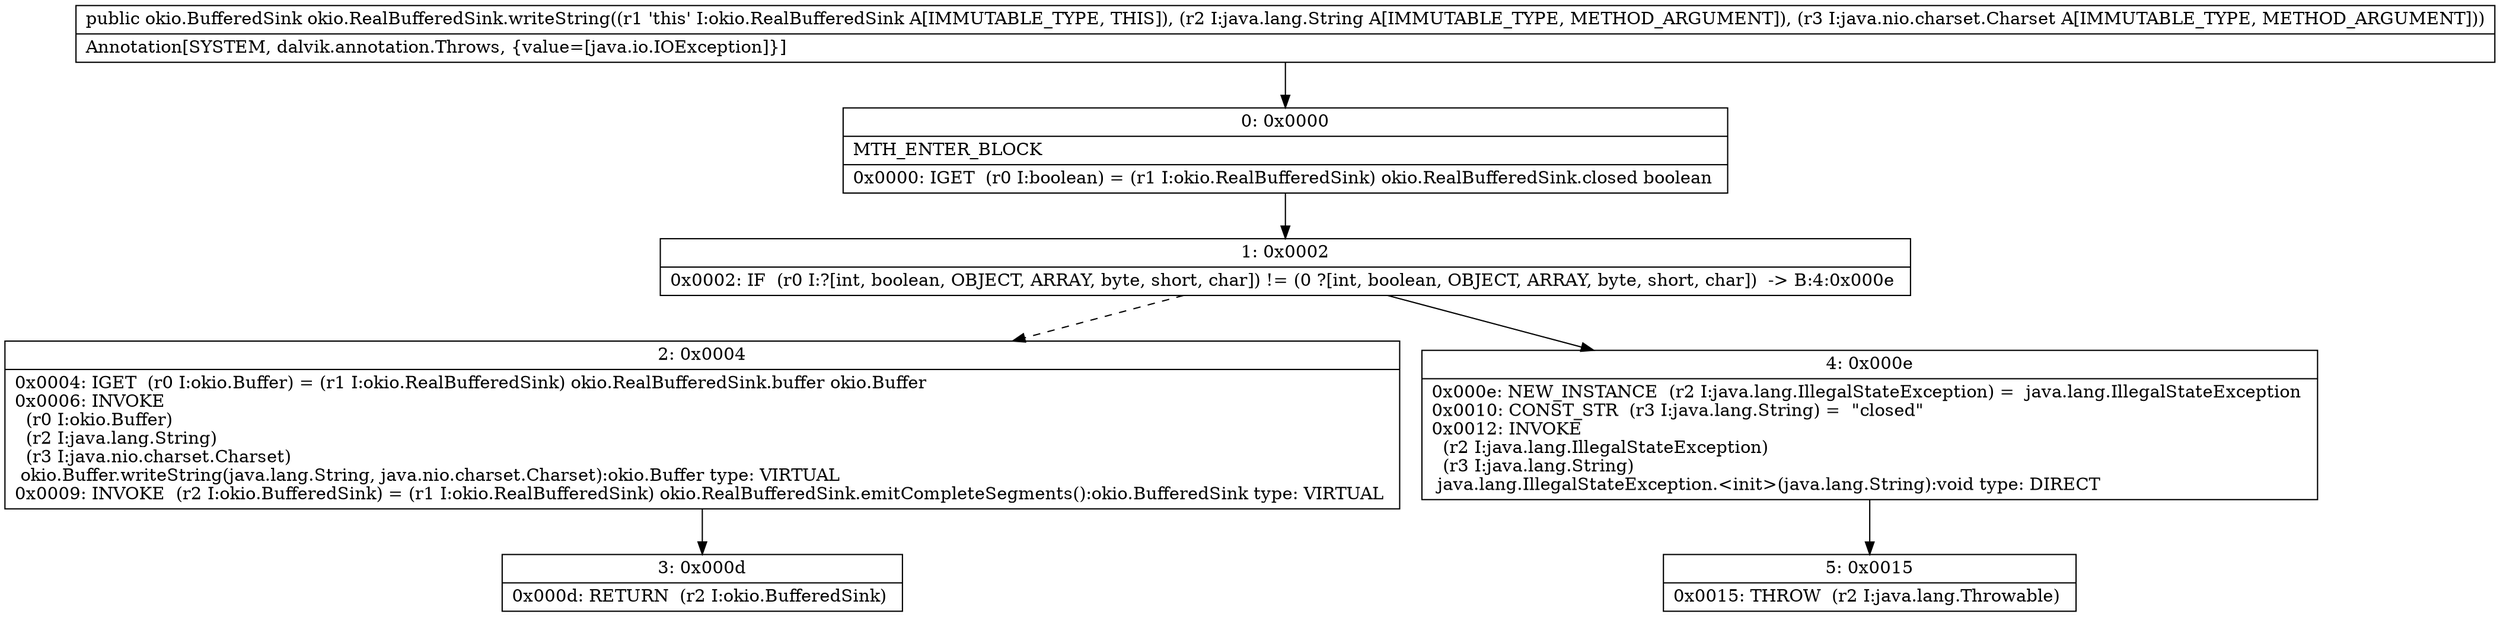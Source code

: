 digraph "CFG forokio.RealBufferedSink.writeString(Ljava\/lang\/String;Ljava\/nio\/charset\/Charset;)Lokio\/BufferedSink;" {
Node_0 [shape=record,label="{0\:\ 0x0000|MTH_ENTER_BLOCK\l|0x0000: IGET  (r0 I:boolean) = (r1 I:okio.RealBufferedSink) okio.RealBufferedSink.closed boolean \l}"];
Node_1 [shape=record,label="{1\:\ 0x0002|0x0002: IF  (r0 I:?[int, boolean, OBJECT, ARRAY, byte, short, char]) != (0 ?[int, boolean, OBJECT, ARRAY, byte, short, char])  \-\> B:4:0x000e \l}"];
Node_2 [shape=record,label="{2\:\ 0x0004|0x0004: IGET  (r0 I:okio.Buffer) = (r1 I:okio.RealBufferedSink) okio.RealBufferedSink.buffer okio.Buffer \l0x0006: INVOKE  \l  (r0 I:okio.Buffer)\l  (r2 I:java.lang.String)\l  (r3 I:java.nio.charset.Charset)\l okio.Buffer.writeString(java.lang.String, java.nio.charset.Charset):okio.Buffer type: VIRTUAL \l0x0009: INVOKE  (r2 I:okio.BufferedSink) = (r1 I:okio.RealBufferedSink) okio.RealBufferedSink.emitCompleteSegments():okio.BufferedSink type: VIRTUAL \l}"];
Node_3 [shape=record,label="{3\:\ 0x000d|0x000d: RETURN  (r2 I:okio.BufferedSink) \l}"];
Node_4 [shape=record,label="{4\:\ 0x000e|0x000e: NEW_INSTANCE  (r2 I:java.lang.IllegalStateException) =  java.lang.IllegalStateException \l0x0010: CONST_STR  (r3 I:java.lang.String) =  \"closed\" \l0x0012: INVOKE  \l  (r2 I:java.lang.IllegalStateException)\l  (r3 I:java.lang.String)\l java.lang.IllegalStateException.\<init\>(java.lang.String):void type: DIRECT \l}"];
Node_5 [shape=record,label="{5\:\ 0x0015|0x0015: THROW  (r2 I:java.lang.Throwable) \l}"];
MethodNode[shape=record,label="{public okio.BufferedSink okio.RealBufferedSink.writeString((r1 'this' I:okio.RealBufferedSink A[IMMUTABLE_TYPE, THIS]), (r2 I:java.lang.String A[IMMUTABLE_TYPE, METHOD_ARGUMENT]), (r3 I:java.nio.charset.Charset A[IMMUTABLE_TYPE, METHOD_ARGUMENT]))  | Annotation[SYSTEM, dalvik.annotation.Throws, \{value=[java.io.IOException]\}]\l}"];
MethodNode -> Node_0;
Node_0 -> Node_1;
Node_1 -> Node_2[style=dashed];
Node_1 -> Node_4;
Node_2 -> Node_3;
Node_4 -> Node_5;
}

